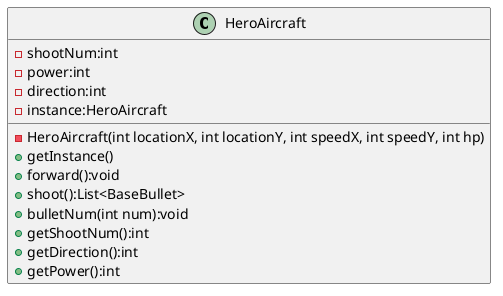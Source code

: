 @startuml
'https://plantuml.com/class-diagram

class HeroAircraft {
    - shootNum:int
    - power:int
    - direction:int
    - instance:HeroAircraft
    - HeroAircraft(int locationX, int locationY, int speedX, int speedY, int hp)
    + getInstance()
    + forward():void
    + shoot():List<BaseBullet>
    + bulletNum(int num):void
    + getShootNum():int
    + getDirection():int
    + getPower():int
}

@enduml